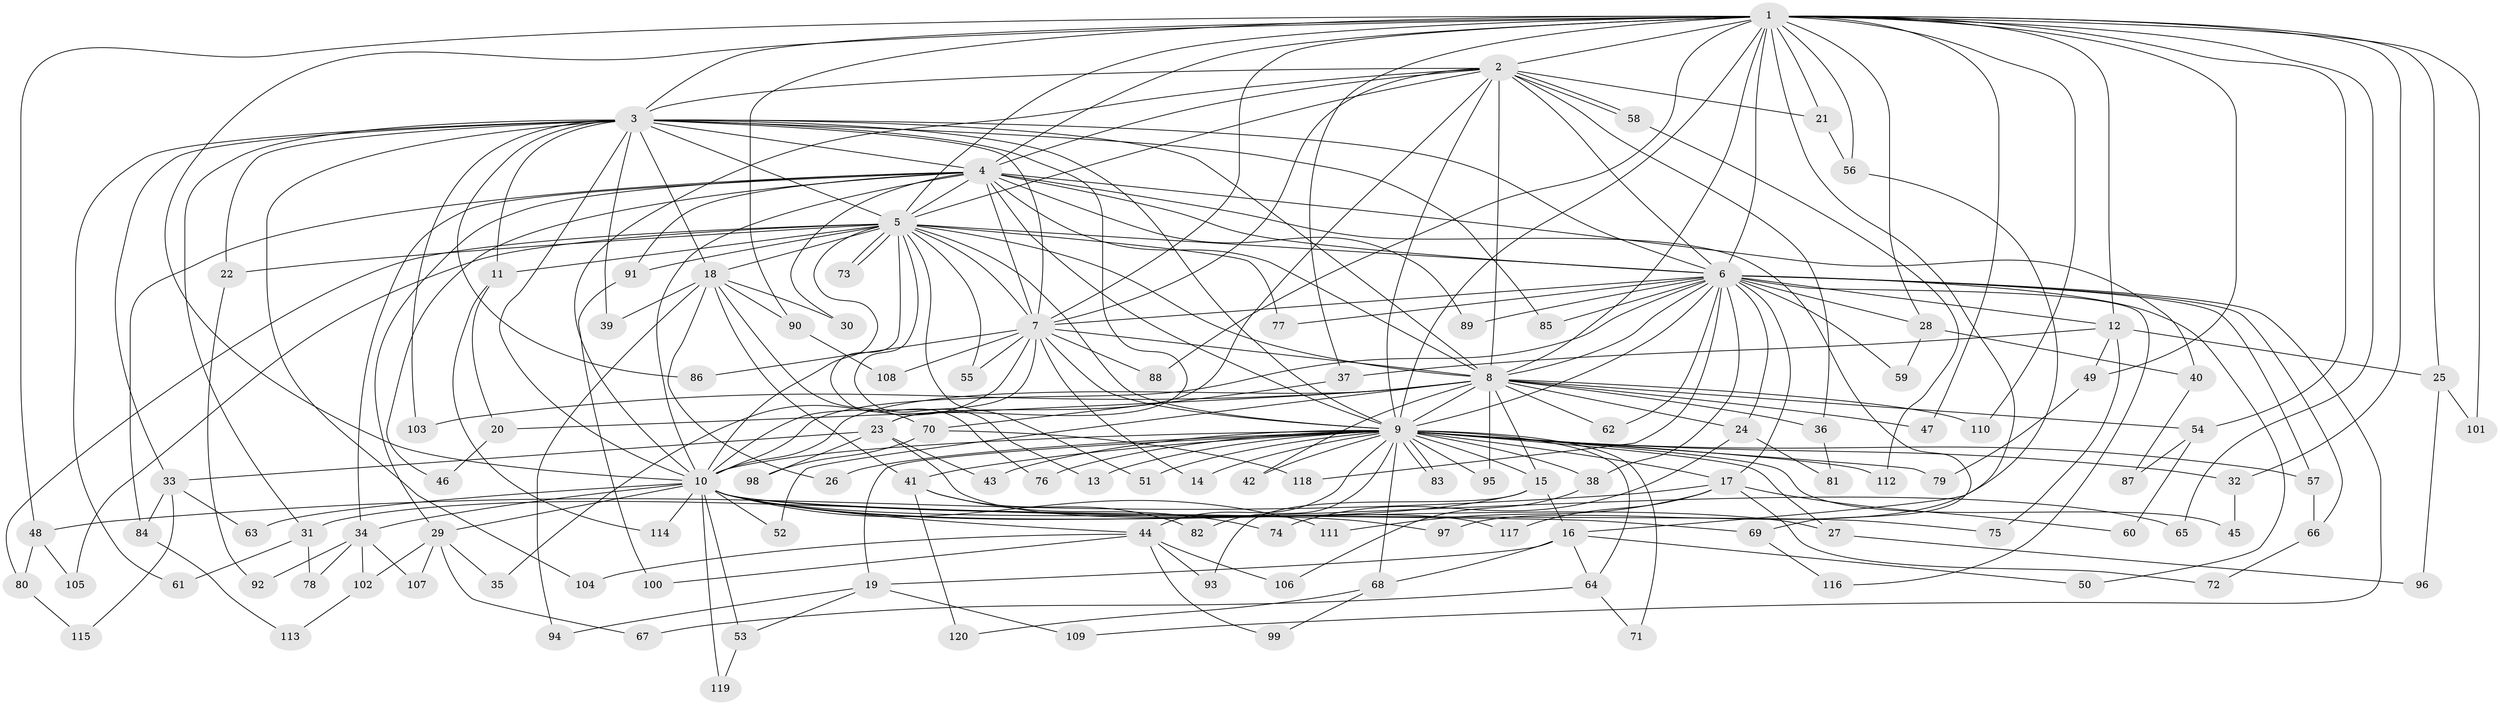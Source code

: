 // coarse degree distribution, {26: 0.01098901098901099, 25: 0.01098901098901099, 19: 0.01098901098901099, 16: 0.01098901098901099, 17: 0.01098901098901099, 22: 0.01098901098901099, 35: 0.01098901098901099, 18: 0.01098901098901099, 6: 0.04395604395604396, 2: 0.5054945054945055, 1: 0.03296703296703297, 5: 0.03296703296703297, 7: 0.03296703296703297, 9: 0.01098901098901099, 3: 0.17582417582417584, 4: 0.07692307692307693}
// Generated by graph-tools (version 1.1) at 2025/41/03/06/25 10:41:43]
// undirected, 120 vertices, 265 edges
graph export_dot {
graph [start="1"]
  node [color=gray90,style=filled];
  1;
  2;
  3;
  4;
  5;
  6;
  7;
  8;
  9;
  10;
  11;
  12;
  13;
  14;
  15;
  16;
  17;
  18;
  19;
  20;
  21;
  22;
  23;
  24;
  25;
  26;
  27;
  28;
  29;
  30;
  31;
  32;
  33;
  34;
  35;
  36;
  37;
  38;
  39;
  40;
  41;
  42;
  43;
  44;
  45;
  46;
  47;
  48;
  49;
  50;
  51;
  52;
  53;
  54;
  55;
  56;
  57;
  58;
  59;
  60;
  61;
  62;
  63;
  64;
  65;
  66;
  67;
  68;
  69;
  70;
  71;
  72;
  73;
  74;
  75;
  76;
  77;
  78;
  79;
  80;
  81;
  82;
  83;
  84;
  85;
  86;
  87;
  88;
  89;
  90;
  91;
  92;
  93;
  94;
  95;
  96;
  97;
  98;
  99;
  100;
  101;
  102;
  103;
  104;
  105;
  106;
  107;
  108;
  109;
  110;
  111;
  112;
  113;
  114;
  115;
  116;
  117;
  118;
  119;
  120;
  1 -- 2;
  1 -- 3;
  1 -- 4;
  1 -- 5;
  1 -- 6;
  1 -- 7;
  1 -- 8;
  1 -- 9;
  1 -- 10;
  1 -- 12;
  1 -- 16;
  1 -- 21;
  1 -- 25;
  1 -- 28;
  1 -- 32;
  1 -- 37;
  1 -- 47;
  1 -- 48;
  1 -- 49;
  1 -- 54;
  1 -- 56;
  1 -- 65;
  1 -- 88;
  1 -- 90;
  1 -- 101;
  1 -- 110;
  2 -- 3;
  2 -- 4;
  2 -- 5;
  2 -- 6;
  2 -- 7;
  2 -- 8;
  2 -- 9;
  2 -- 10;
  2 -- 21;
  2 -- 23;
  2 -- 36;
  2 -- 58;
  2 -- 58;
  3 -- 4;
  3 -- 5;
  3 -- 6;
  3 -- 7;
  3 -- 8;
  3 -- 9;
  3 -- 10;
  3 -- 11;
  3 -- 18;
  3 -- 22;
  3 -- 23;
  3 -- 31;
  3 -- 33;
  3 -- 39;
  3 -- 61;
  3 -- 85;
  3 -- 86;
  3 -- 103;
  3 -- 104;
  4 -- 5;
  4 -- 6;
  4 -- 7;
  4 -- 8;
  4 -- 9;
  4 -- 10;
  4 -- 29;
  4 -- 30;
  4 -- 34;
  4 -- 40;
  4 -- 46;
  4 -- 69;
  4 -- 84;
  4 -- 89;
  4 -- 91;
  5 -- 6;
  5 -- 7;
  5 -- 8;
  5 -- 9;
  5 -- 10;
  5 -- 11;
  5 -- 13;
  5 -- 18;
  5 -- 22;
  5 -- 51;
  5 -- 55;
  5 -- 73;
  5 -- 73;
  5 -- 76;
  5 -- 77;
  5 -- 80;
  5 -- 91;
  5 -- 105;
  6 -- 7;
  6 -- 8;
  6 -- 9;
  6 -- 10;
  6 -- 12;
  6 -- 17;
  6 -- 24;
  6 -- 28;
  6 -- 38;
  6 -- 50;
  6 -- 57;
  6 -- 59;
  6 -- 62;
  6 -- 66;
  6 -- 77;
  6 -- 85;
  6 -- 89;
  6 -- 109;
  6 -- 116;
  6 -- 118;
  7 -- 8;
  7 -- 9;
  7 -- 10;
  7 -- 14;
  7 -- 35;
  7 -- 55;
  7 -- 86;
  7 -- 88;
  7 -- 108;
  8 -- 9;
  8 -- 10;
  8 -- 15;
  8 -- 20;
  8 -- 24;
  8 -- 36;
  8 -- 42;
  8 -- 47;
  8 -- 52;
  8 -- 54;
  8 -- 62;
  8 -- 95;
  8 -- 103;
  8 -- 110;
  9 -- 10;
  9 -- 13;
  9 -- 14;
  9 -- 15;
  9 -- 17;
  9 -- 19;
  9 -- 26;
  9 -- 27;
  9 -- 32;
  9 -- 38;
  9 -- 41;
  9 -- 42;
  9 -- 43;
  9 -- 44;
  9 -- 45;
  9 -- 51;
  9 -- 57;
  9 -- 64;
  9 -- 68;
  9 -- 71;
  9 -- 76;
  9 -- 79;
  9 -- 82;
  9 -- 83;
  9 -- 83;
  9 -- 95;
  9 -- 112;
  10 -- 27;
  10 -- 29;
  10 -- 34;
  10 -- 44;
  10 -- 52;
  10 -- 53;
  10 -- 63;
  10 -- 65;
  10 -- 69;
  10 -- 75;
  10 -- 97;
  10 -- 111;
  10 -- 114;
  10 -- 119;
  11 -- 20;
  11 -- 114;
  12 -- 25;
  12 -- 37;
  12 -- 49;
  12 -- 75;
  15 -- 16;
  15 -- 31;
  15 -- 93;
  16 -- 19;
  16 -- 50;
  16 -- 64;
  16 -- 68;
  17 -- 48;
  17 -- 60;
  17 -- 72;
  17 -- 111;
  17 -- 117;
  18 -- 26;
  18 -- 30;
  18 -- 39;
  18 -- 41;
  18 -- 70;
  18 -- 90;
  18 -- 94;
  19 -- 53;
  19 -- 94;
  19 -- 109;
  20 -- 46;
  21 -- 56;
  22 -- 92;
  23 -- 33;
  23 -- 43;
  23 -- 98;
  23 -- 117;
  24 -- 74;
  24 -- 81;
  25 -- 96;
  25 -- 101;
  27 -- 96;
  28 -- 40;
  28 -- 59;
  29 -- 35;
  29 -- 67;
  29 -- 102;
  29 -- 107;
  31 -- 61;
  31 -- 78;
  32 -- 45;
  33 -- 63;
  33 -- 84;
  33 -- 115;
  34 -- 78;
  34 -- 92;
  34 -- 102;
  34 -- 107;
  36 -- 81;
  37 -- 70;
  38 -- 106;
  40 -- 87;
  41 -- 74;
  41 -- 82;
  41 -- 120;
  44 -- 93;
  44 -- 99;
  44 -- 100;
  44 -- 104;
  44 -- 106;
  48 -- 80;
  48 -- 105;
  49 -- 79;
  53 -- 119;
  54 -- 60;
  54 -- 87;
  56 -- 97;
  57 -- 66;
  58 -- 112;
  64 -- 67;
  64 -- 71;
  66 -- 72;
  68 -- 99;
  68 -- 120;
  69 -- 116;
  70 -- 98;
  70 -- 118;
  80 -- 115;
  84 -- 113;
  90 -- 108;
  91 -- 100;
  102 -- 113;
}
